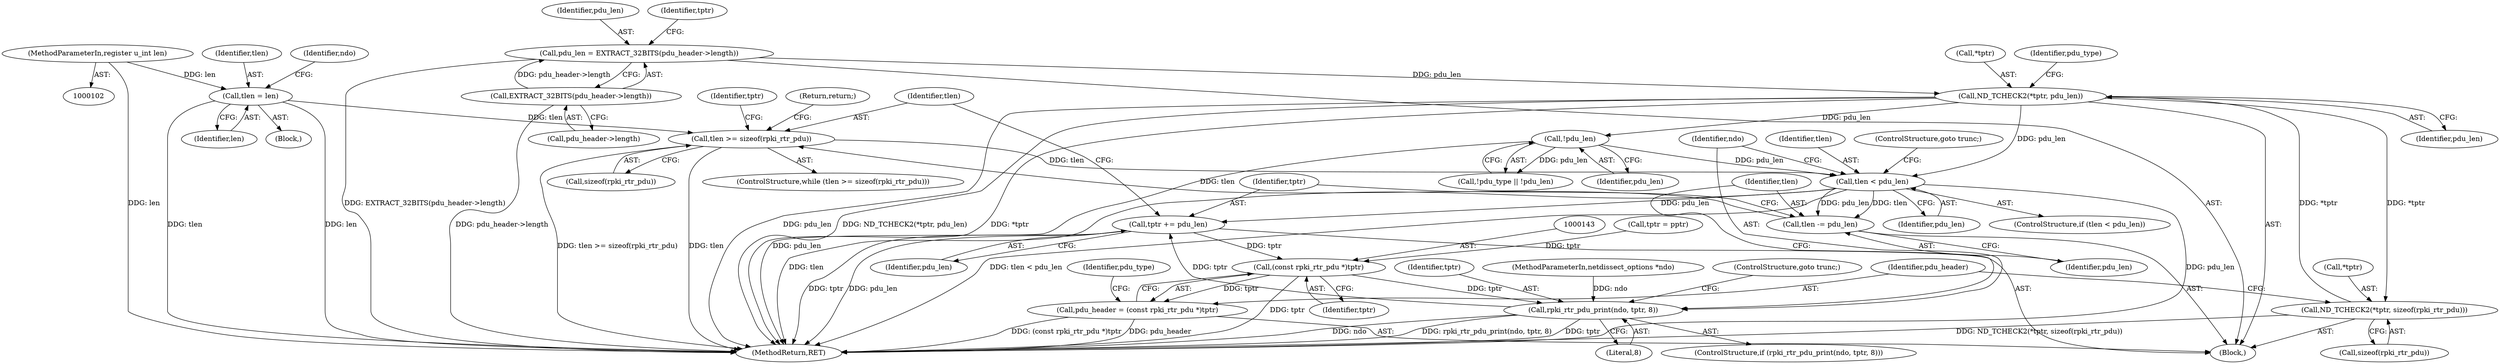 digraph "1_tcpdump_83c64fce3a5226b080e535f5131a8a318f30e79b_0@API" {
"1000130" [label="(Call,tlen >= sizeof(rpki_rtr_pdu))"];
"1000180" [label="(Call,tlen -= pdu_len)"];
"1000169" [label="(Call,tlen < pdu_len)"];
"1000130" [label="(Call,tlen >= sizeof(rpki_rtr_pdu))"];
"1000115" [label="(Call,tlen = len)"];
"1000105" [label="(MethodParameterIn,register u_int len)"];
"1000156" [label="(Call,ND_TCHECK2(*tptr, pdu_len))"];
"1000135" [label="(Call,ND_TCHECK2(*tptr, sizeof(rpki_rtr_pdu)))"];
"1000150" [label="(Call,pdu_len = EXTRACT_32BITS(pdu_header->length))"];
"1000152" [label="(Call,EXTRACT_32BITS(pdu_header->length))"];
"1000164" [label="(Call,!pdu_len)"];
"1000183" [label="(Call,tptr += pdu_len)"];
"1000142" [label="(Call,(const rpki_rtr_pdu *)tptr)"];
"1000140" [label="(Call,pdu_header = (const rpki_rtr_pdu *)tptr)"];
"1000175" [label="(Call,rpki_rtr_pdu_print(ndo, tptr, 8))"];
"1000157" [label="(Call,*tptr)"];
"1000180" [label="(Call,tlen -= pdu_len)"];
"1000170" [label="(Identifier,tlen)"];
"1000112" [label="(Call,tptr = pptr)"];
"1000116" [label="(Identifier,tlen)"];
"1000136" [label="(Call,*tptr)"];
"1000151" [label="(Identifier,pdu_len)"];
"1000121" [label="(Identifier,ndo)"];
"1000174" [label="(ControlStructure,if (rpki_rtr_pdu_print(ndo, tptr, 8)))"];
"1000158" [label="(Identifier,tptr)"];
"1000144" [label="(Identifier,tptr)"];
"1000129" [label="(ControlStructure,while (tlen >= sizeof(rpki_rtr_pdu)))"];
"1000183" [label="(Call,tptr += pdu_len)"];
"1000178" [label="(Literal,8)"];
"1000159" [label="(Identifier,pdu_len)"];
"1000184" [label="(Identifier,tptr)"];
"1000138" [label="(Call,sizeof(rpki_rtr_pdu))"];
"1000194" [label="(MethodReturn,RET)"];
"1000186" [label="(Return,return;)"];
"1000142" [label="(Call,(const rpki_rtr_pdu *)tptr)"];
"1000105" [label="(MethodParameterIn,register u_int len)"];
"1000169" [label="(Call,tlen < pdu_len)"];
"1000181" [label="(Identifier,tlen)"];
"1000185" [label="(Identifier,pdu_len)"];
"1000152" [label="(Call,EXTRACT_32BITS(pdu_header->length))"];
"1000137" [label="(Identifier,tptr)"];
"1000115" [label="(Call,tlen = len)"];
"1000134" [label="(Block,)"];
"1000117" [label="(Identifier,len)"];
"1000176" [label="(Identifier,ndo)"];
"1000140" [label="(Call,pdu_header = (const rpki_rtr_pdu *)tptr)"];
"1000135" [label="(Call,ND_TCHECK2(*tptr, sizeof(rpki_rtr_pdu)))"];
"1000146" [label="(Identifier,pdu_type)"];
"1000165" [label="(Identifier,pdu_len)"];
"1000141" [label="(Identifier,pdu_header)"];
"1000164" [label="(Call,!pdu_len)"];
"1000171" [label="(Identifier,pdu_len)"];
"1000173" [label="(ControlStructure,goto trunc;)"];
"1000163" [label="(Identifier,pdu_type)"];
"1000161" [label="(Call,!pdu_type || !pdu_len)"];
"1000182" [label="(Identifier,pdu_len)"];
"1000150" [label="(Call,pdu_len = EXTRACT_32BITS(pdu_header->length))"];
"1000131" [label="(Identifier,tlen)"];
"1000106" [label="(Block,)"];
"1000156" [label="(Call,ND_TCHECK2(*tptr, pdu_len))"];
"1000179" [label="(ControlStructure,goto trunc;)"];
"1000177" [label="(Identifier,tptr)"];
"1000132" [label="(Call,sizeof(rpki_rtr_pdu))"];
"1000130" [label="(Call,tlen >= sizeof(rpki_rtr_pdu))"];
"1000153" [label="(Call,pdu_header->length)"];
"1000175" [label="(Call,rpki_rtr_pdu_print(ndo, tptr, 8))"];
"1000103" [label="(MethodParameterIn,netdissect_options *ndo)"];
"1000168" [label="(ControlStructure,if (tlen < pdu_len))"];
"1000130" -> "1000129"  [label="AST: "];
"1000130" -> "1000132"  [label="CFG: "];
"1000131" -> "1000130"  [label="AST: "];
"1000132" -> "1000130"  [label="AST: "];
"1000137" -> "1000130"  [label="CFG: "];
"1000186" -> "1000130"  [label="CFG: "];
"1000130" -> "1000194"  [label="DDG: tlen >= sizeof(rpki_rtr_pdu)"];
"1000130" -> "1000194"  [label="DDG: tlen"];
"1000180" -> "1000130"  [label="DDG: tlen"];
"1000115" -> "1000130"  [label="DDG: tlen"];
"1000130" -> "1000169"  [label="DDG: tlen"];
"1000180" -> "1000134"  [label="AST: "];
"1000180" -> "1000182"  [label="CFG: "];
"1000181" -> "1000180"  [label="AST: "];
"1000182" -> "1000180"  [label="AST: "];
"1000184" -> "1000180"  [label="CFG: "];
"1000169" -> "1000180"  [label="DDG: pdu_len"];
"1000169" -> "1000180"  [label="DDG: tlen"];
"1000169" -> "1000168"  [label="AST: "];
"1000169" -> "1000171"  [label="CFG: "];
"1000170" -> "1000169"  [label="AST: "];
"1000171" -> "1000169"  [label="AST: "];
"1000173" -> "1000169"  [label="CFG: "];
"1000176" -> "1000169"  [label="CFG: "];
"1000169" -> "1000194"  [label="DDG: tlen < pdu_len"];
"1000169" -> "1000194"  [label="DDG: pdu_len"];
"1000169" -> "1000194"  [label="DDG: tlen"];
"1000156" -> "1000169"  [label="DDG: pdu_len"];
"1000164" -> "1000169"  [label="DDG: pdu_len"];
"1000169" -> "1000183"  [label="DDG: pdu_len"];
"1000115" -> "1000106"  [label="AST: "];
"1000115" -> "1000117"  [label="CFG: "];
"1000116" -> "1000115"  [label="AST: "];
"1000117" -> "1000115"  [label="AST: "];
"1000121" -> "1000115"  [label="CFG: "];
"1000115" -> "1000194"  [label="DDG: len"];
"1000115" -> "1000194"  [label="DDG: tlen"];
"1000105" -> "1000115"  [label="DDG: len"];
"1000105" -> "1000102"  [label="AST: "];
"1000105" -> "1000194"  [label="DDG: len"];
"1000156" -> "1000134"  [label="AST: "];
"1000156" -> "1000159"  [label="CFG: "];
"1000157" -> "1000156"  [label="AST: "];
"1000159" -> "1000156"  [label="AST: "];
"1000163" -> "1000156"  [label="CFG: "];
"1000156" -> "1000194"  [label="DDG: *tptr"];
"1000156" -> "1000194"  [label="DDG: pdu_len"];
"1000156" -> "1000194"  [label="DDG: ND_TCHECK2(*tptr, pdu_len)"];
"1000156" -> "1000135"  [label="DDG: *tptr"];
"1000135" -> "1000156"  [label="DDG: *tptr"];
"1000150" -> "1000156"  [label="DDG: pdu_len"];
"1000156" -> "1000164"  [label="DDG: pdu_len"];
"1000135" -> "1000134"  [label="AST: "];
"1000135" -> "1000138"  [label="CFG: "];
"1000136" -> "1000135"  [label="AST: "];
"1000138" -> "1000135"  [label="AST: "];
"1000141" -> "1000135"  [label="CFG: "];
"1000135" -> "1000194"  [label="DDG: ND_TCHECK2(*tptr, sizeof(rpki_rtr_pdu))"];
"1000150" -> "1000134"  [label="AST: "];
"1000150" -> "1000152"  [label="CFG: "];
"1000151" -> "1000150"  [label="AST: "];
"1000152" -> "1000150"  [label="AST: "];
"1000158" -> "1000150"  [label="CFG: "];
"1000150" -> "1000194"  [label="DDG: EXTRACT_32BITS(pdu_header->length)"];
"1000152" -> "1000150"  [label="DDG: pdu_header->length"];
"1000152" -> "1000153"  [label="CFG: "];
"1000153" -> "1000152"  [label="AST: "];
"1000152" -> "1000194"  [label="DDG: pdu_header->length"];
"1000164" -> "1000161"  [label="AST: "];
"1000164" -> "1000165"  [label="CFG: "];
"1000165" -> "1000164"  [label="AST: "];
"1000161" -> "1000164"  [label="CFG: "];
"1000164" -> "1000194"  [label="DDG: pdu_len"];
"1000164" -> "1000161"  [label="DDG: pdu_len"];
"1000183" -> "1000134"  [label="AST: "];
"1000183" -> "1000185"  [label="CFG: "];
"1000184" -> "1000183"  [label="AST: "];
"1000185" -> "1000183"  [label="AST: "];
"1000131" -> "1000183"  [label="CFG: "];
"1000183" -> "1000194"  [label="DDG: pdu_len"];
"1000183" -> "1000194"  [label="DDG: tptr"];
"1000183" -> "1000142"  [label="DDG: tptr"];
"1000175" -> "1000183"  [label="DDG: tptr"];
"1000142" -> "1000140"  [label="AST: "];
"1000142" -> "1000144"  [label="CFG: "];
"1000143" -> "1000142"  [label="AST: "];
"1000144" -> "1000142"  [label="AST: "];
"1000140" -> "1000142"  [label="CFG: "];
"1000142" -> "1000194"  [label="DDG: tptr"];
"1000142" -> "1000140"  [label="DDG: tptr"];
"1000112" -> "1000142"  [label="DDG: tptr"];
"1000142" -> "1000175"  [label="DDG: tptr"];
"1000140" -> "1000134"  [label="AST: "];
"1000141" -> "1000140"  [label="AST: "];
"1000146" -> "1000140"  [label="CFG: "];
"1000140" -> "1000194"  [label="DDG: (const rpki_rtr_pdu *)tptr"];
"1000140" -> "1000194"  [label="DDG: pdu_header"];
"1000175" -> "1000174"  [label="AST: "];
"1000175" -> "1000178"  [label="CFG: "];
"1000176" -> "1000175"  [label="AST: "];
"1000177" -> "1000175"  [label="AST: "];
"1000178" -> "1000175"  [label="AST: "];
"1000179" -> "1000175"  [label="CFG: "];
"1000181" -> "1000175"  [label="CFG: "];
"1000175" -> "1000194"  [label="DDG: ndo"];
"1000175" -> "1000194"  [label="DDG: rpki_rtr_pdu_print(ndo, tptr, 8)"];
"1000175" -> "1000194"  [label="DDG: tptr"];
"1000103" -> "1000175"  [label="DDG: ndo"];
}
